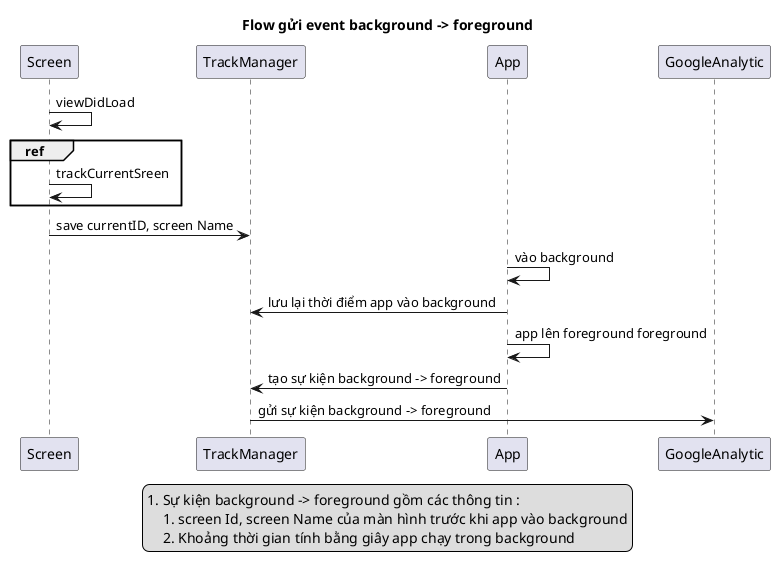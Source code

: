 @startuml
' class Screen
' class SubBaseViewControler
' class NotSubScreen
' interface GATrackingProtocol {
'     func trackCurrentSreen
'     func defineGA
' }
' Screen <|-- SubBaseViewControler
' GATrackingProtocol <|.. Screen
' GATrackingProtocol <|.. NotSubScreen
' Screen -|> UIViewController
' UIViewController <|- NotSubScreen
title Flow gửi event background -> foreground

legend
  # Sự kiện background -> foreground gồm các thông tin :
  ## screen Id, screen Name của màn hình trước khi app vào background
  ## Khoảng thời gian tính bằng giây app chạy trong background
end legend
Screen -> Screen:viewDidLoad
group ref
Screen -> Screen: trackCurrentSreen
end group
Screen -> TrackManager: save currentID, screen Name
App -> App: vào background
App -> TrackManager: lưu lại thời điểm app vào background
App -> App: app lên foreground foreground
App -> TrackManager: tạo sự kiện background -> foreground
TrackManager -> GoogleAnalytic: gửi sự kiện background -> foreground

@enduml